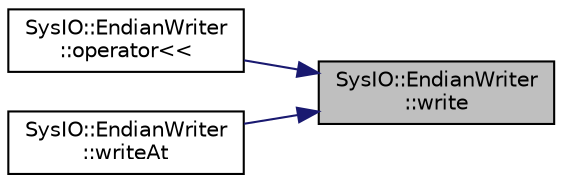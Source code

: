 digraph "SysIO::EndianWriter::write"
{
 // LATEX_PDF_SIZE
  edge [fontname="Helvetica",fontsize="10",labelfontname="Helvetica",labelfontsize="10"];
  node [fontname="Helvetica",fontsize="10",shape=record];
  rankdir="RL";
  Node1 [label="SysIO::EndianWriter\l::write",height=0.2,width=0.4,color="black", fillcolor="grey75", style="filled", fontcolor="black",tooltip="Write some data to file. Adjusted for endianness if required."];
  Node1 -> Node2 [dir="back",color="midnightblue",fontsize="10",style="solid",fontname="Helvetica"];
  Node2 [label="SysIO::EndianWriter\l::operator\<\<",height=0.2,width=0.4,color="black", fillcolor="white", style="filled",URL="$class_sys_i_o_1_1_endian_writer.html#a39ebe9e5866689843c6c6318bd6c7fa1",tooltip="Write wrapper for << override."];
  Node1 -> Node3 [dir="back",color="midnightblue",fontsize="10",style="solid",fontname="Helvetica"];
  Node3 [label="SysIO::EndianWriter\l::writeAt",height=0.2,width=0.4,color="black", fillcolor="white", style="filled",URL="$class_sys_i_o_1_1_endian_writer.html#ab55ccf005542874b01beb8fe7d75ef5a",tooltip="Write some data to file at a specific offset. Adjusted for endianness if required (note stream positi..."];
}

